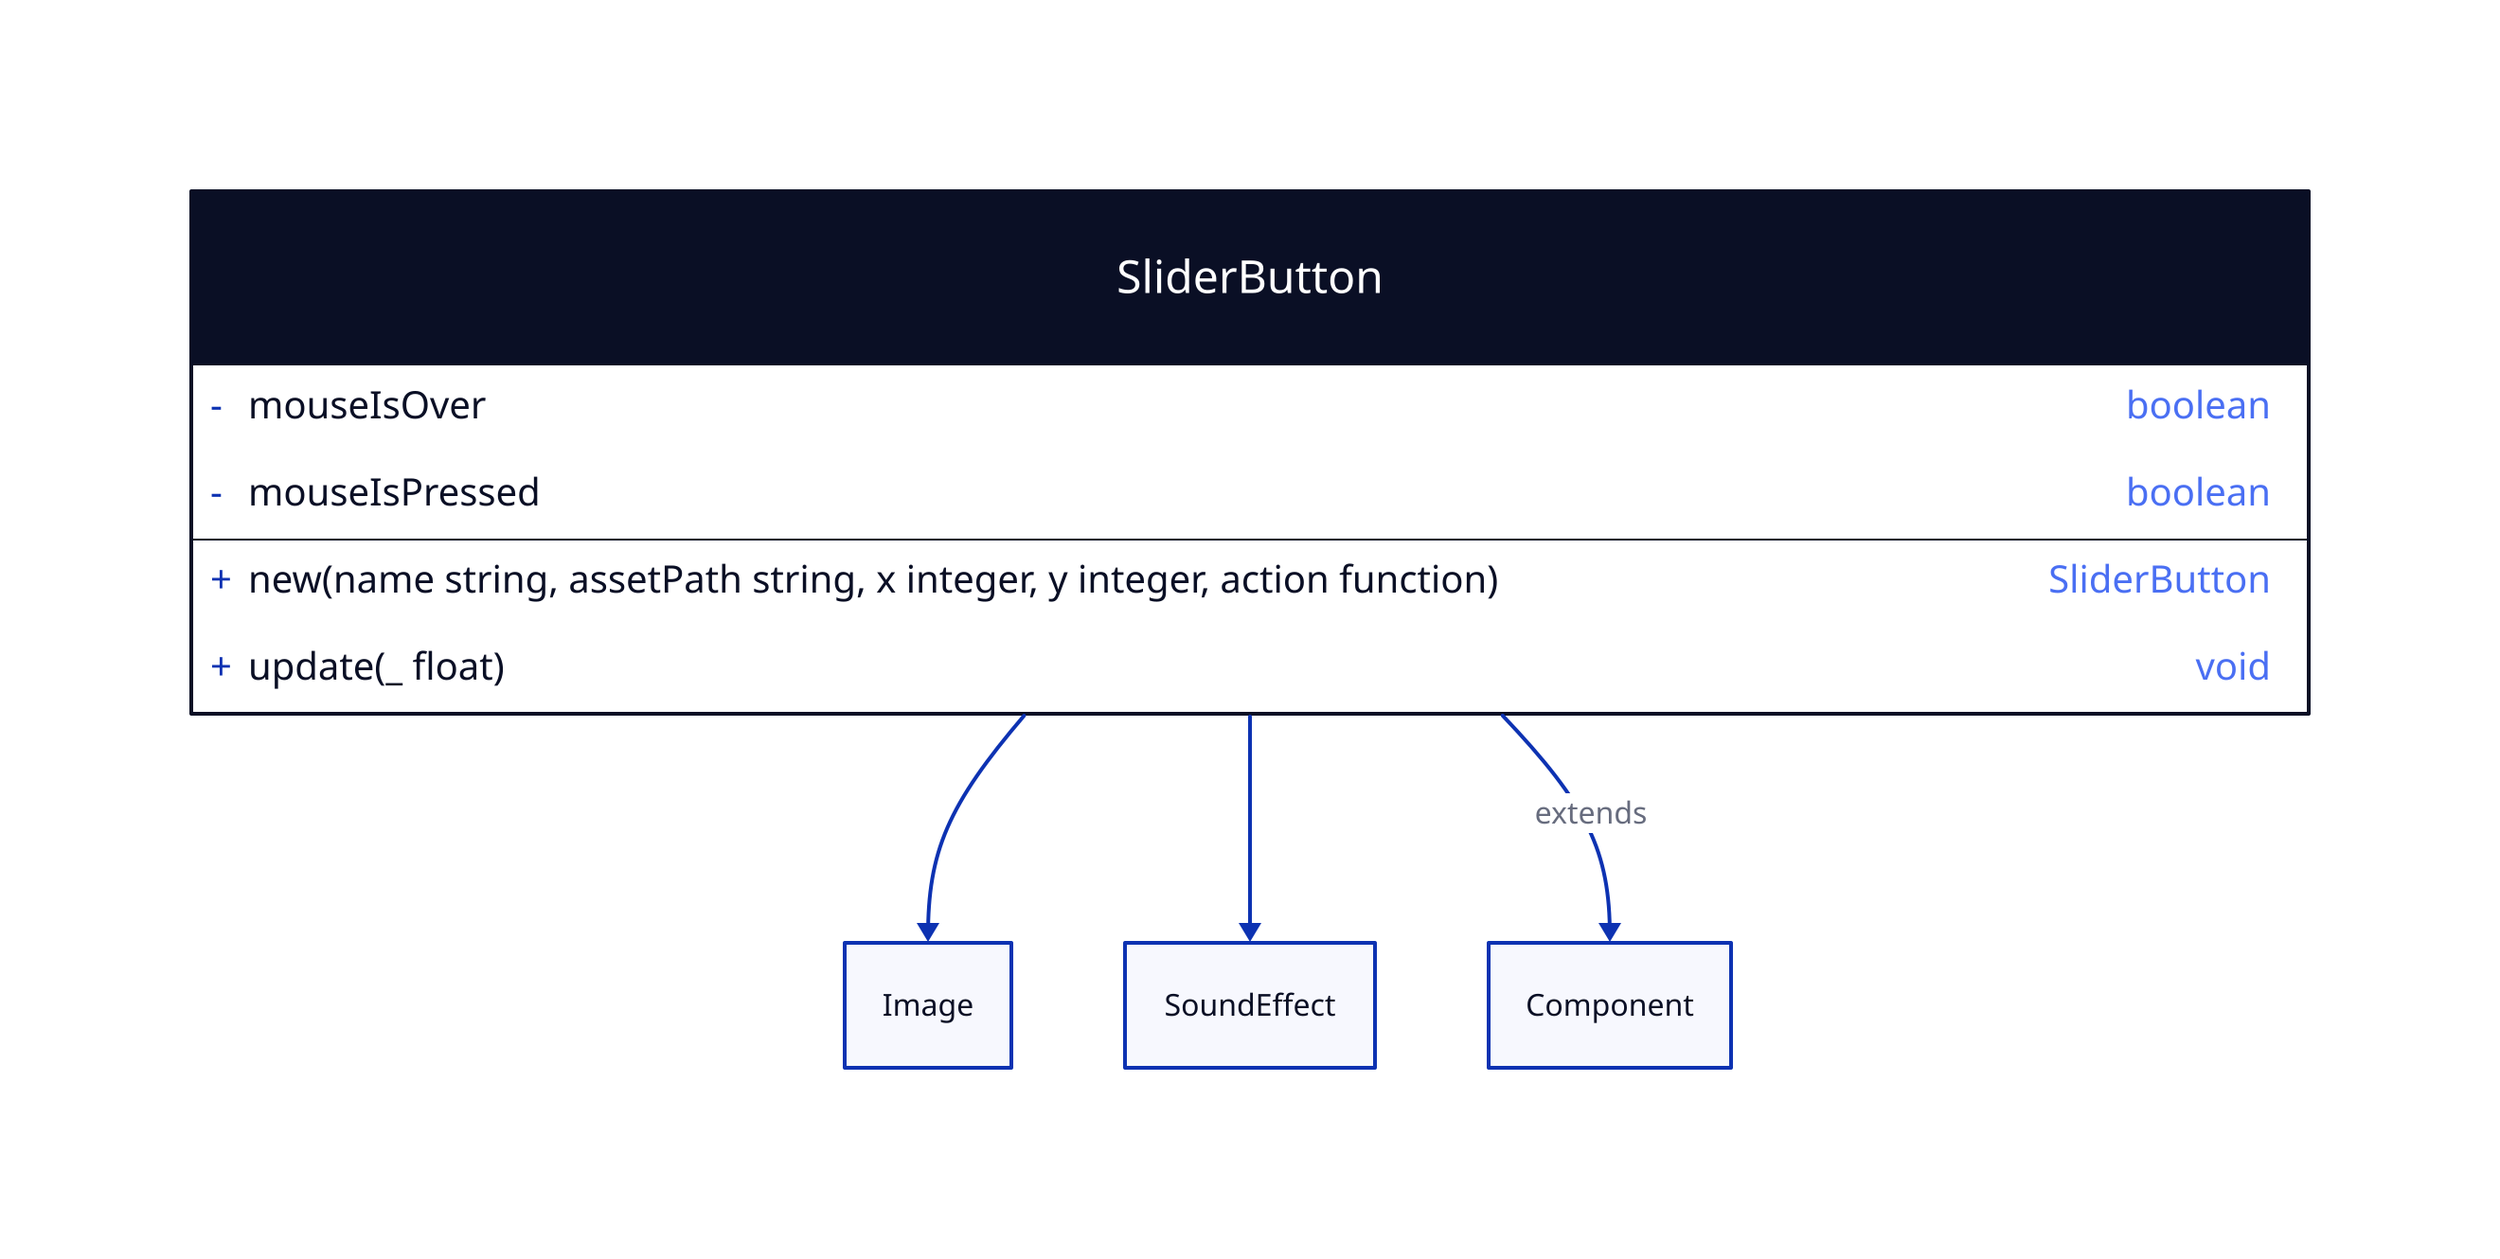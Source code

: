 SliderButton: {
  shape: class

  +new(name string, assetPath string, x integer, y integer, action function): SliderButton

  -mouseIsOver: boolean
  -mouseIsPressed: boolean

  +update(_ float): void
}

SliderButton -> Image
SliderButton -> SoundEffect
SliderButton -> Component: extends
